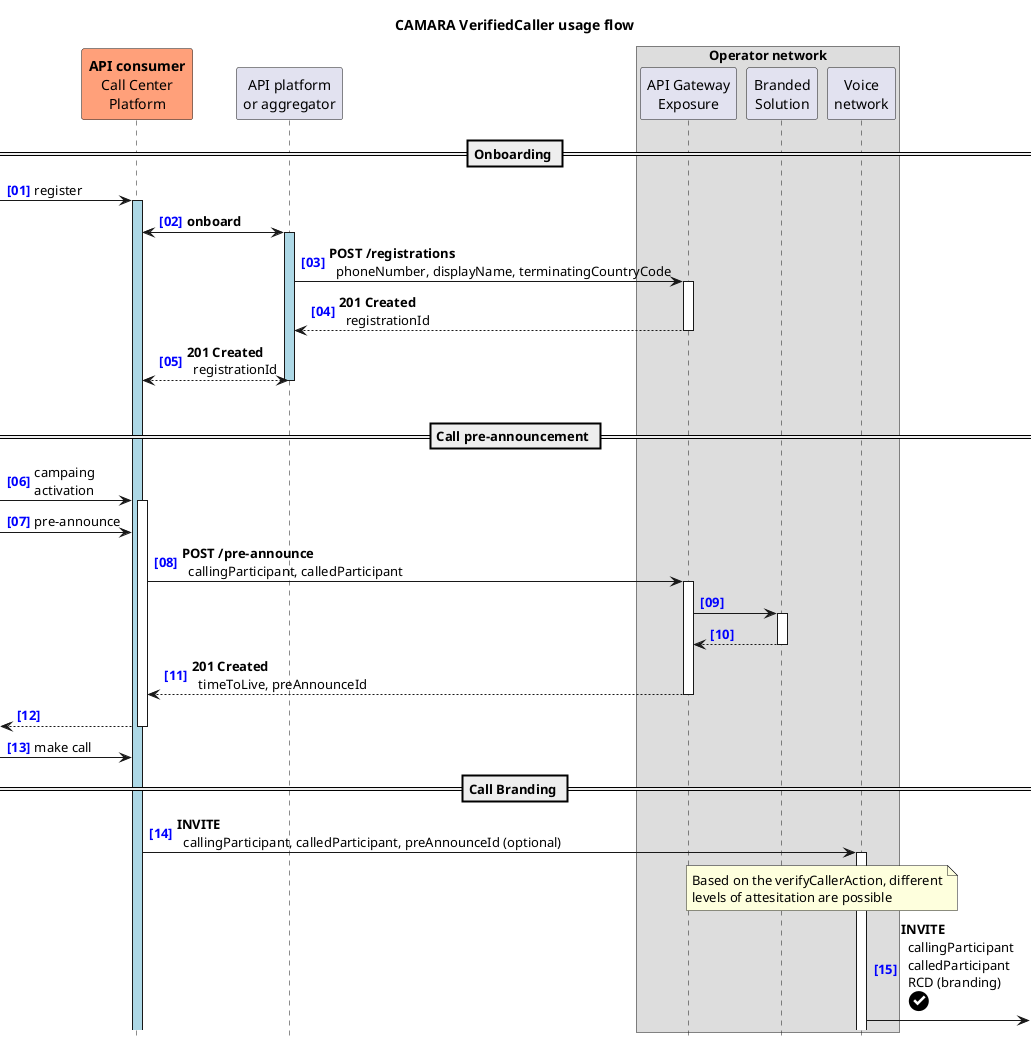 @startuml

title CAMARA VerifiedCaller usage flow

autonumber "<font color=blue><b>[00]"
hide footbox

' ---------------

participant CC as "**API consumer**\nCall Center\nPlatform" #lightSalmon
participant AGG as "API platform\nor aggregator"
box Operator network
    participant APIGW as "API Gateway\nExposure"
    participant BRAND as "Branded\nSolution"
    participant CSCF as "Voice\nnetwork"
endbox

== Onboarding ==

-> CC: register
activate CC #lightBlue
CC <-> AGG: **onboard**
activate AGG #lightBlue

AGG -> APIGW: **POST /registrations**\n\
  phoneNumber, displayName, terminatingCountryCode

activate APIGW
return **201 Created**\n\
  registrationId

return **201 Created**\n\
  registrationId
|||

== Call pre-announcement ==

-> CC: campaing\nactivation
activate CC

-> CC: pre-announce
CC -> APIGW: **POST /pre-announce**\n\
  callingParticipant, calledParticipant
activate APIGW

APIGW -> BRAND ++
'activate BRAND
return 

return **201 Created**\n\
  timeToLive, preAnnounceId
return

-> CC: make call

== Call Branding ==

CC-> CSCF: **INVITE**\n\
  callingParticipant, calledParticipant, preAnnounceId (optional)
activate CSCF
note over BRAND, CSCF 
  Based on the verifyCallerAction, different
  levels of attesitation are possible
end note

CSCF -> : **INVITE**\n\
  callingParticipant\n\
  calledParticipant\n\
  RCD (branding)\n\
  <size:30><&circle-check>


@enduml